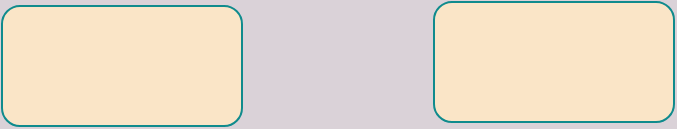 <mxfile version="13.5.1" type="github">
  <diagram id="RoLnKq29TPOuZTecGyjG" name="Страница 1">
    <mxGraphModel dx="1038" dy="548" grid="0" gridSize="10" guides="1" tooltips="1" connect="1" arrows="1" fold="1" page="1" pageScale="1" pageWidth="827" pageHeight="1169" background="#DAD2D8" math="0" shadow="0">
      <root>
        <mxCell id="0" />
        <mxCell id="1" parent="0" />
        <mxCell id="vf3SE90x5ZzvNgcNMK4X-1" value="" style="rounded=1;whiteSpace=wrap;html=1;sketch=0;strokeColor=#0F8B8D;fillColor=#FAE5C7;fontColor=#143642;" vertex="1" parent="1">
          <mxGeometry x="88" y="446" width="120" height="60" as="geometry" />
        </mxCell>
        <mxCell id="vf3SE90x5ZzvNgcNMK4X-2" value="" style="rounded=1;whiteSpace=wrap;html=1;sketch=0;strokeColor=#0F8B8D;fillColor=#FAE5C7;fontColor=#143642;" vertex="1" parent="1">
          <mxGeometry x="304" y="444" width="120" height="60" as="geometry" />
        </mxCell>
      </root>
    </mxGraphModel>
  </diagram>
</mxfile>
